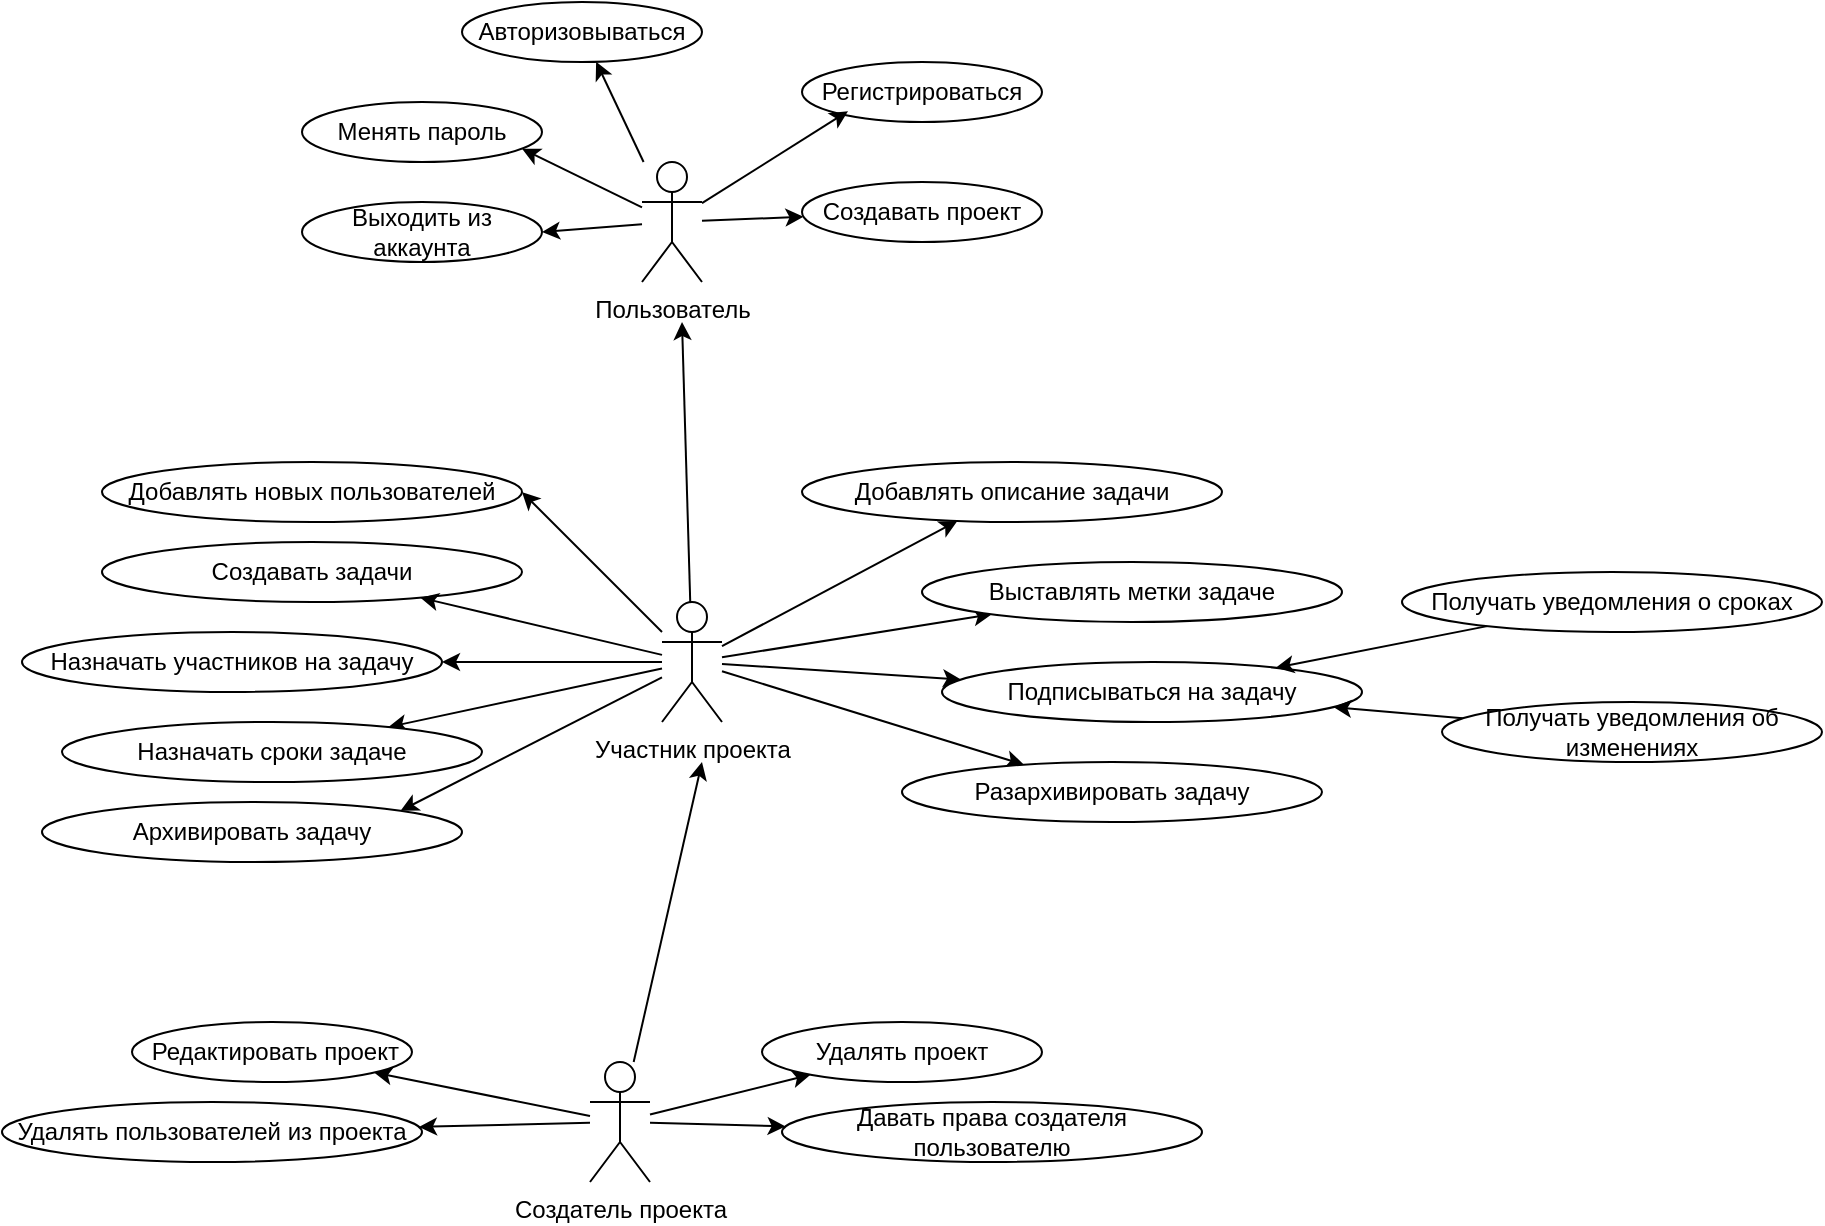 <mxfile version="24.7.17">
  <diagram name="Страница — 1" id="fwM_OGqTZLJ7lVggZXlB">
    <mxGraphModel dx="1235" dy="731" grid="1" gridSize="10" guides="1" tooltips="1" connect="1" arrows="1" fold="1" page="1" pageScale="1" pageWidth="827" pageHeight="1169" math="0" shadow="0">
      <root>
        <mxCell id="0" />
        <mxCell id="1" parent="0" />
        <mxCell id="Rf2GYXXmwgb2eZX4vFfP-1" value="Регистрироваться" style="ellipse;whiteSpace=wrap;html=1;" vertex="1" parent="1">
          <mxGeometry x="520" y="170" width="120" height="30" as="geometry" />
        </mxCell>
        <mxCell id="Rf2GYXXmwgb2eZX4vFfP-37" style="edgeStyle=none;shape=connector;rounded=0;orthogonalLoop=1;jettySize=auto;html=1;strokeColor=default;align=center;verticalAlign=middle;fontFamily=Helvetica;fontSize=11;fontColor=default;labelBackgroundColor=default;endArrow=classic;" edge="1" parent="1" source="Rf2GYXXmwgb2eZX4vFfP-2" target="Rf2GYXXmwgb2eZX4vFfP-11">
          <mxGeometry relative="1" as="geometry" />
        </mxCell>
        <mxCell id="Rf2GYXXmwgb2eZX4vFfP-38" style="edgeStyle=none;shape=connector;rounded=0;orthogonalLoop=1;jettySize=auto;html=1;strokeColor=default;align=center;verticalAlign=middle;fontFamily=Helvetica;fontSize=11;fontColor=default;labelBackgroundColor=default;endArrow=classic;" edge="1" parent="1" source="Rf2GYXXmwgb2eZX4vFfP-2" target="Rf2GYXXmwgb2eZX4vFfP-8">
          <mxGeometry relative="1" as="geometry" />
        </mxCell>
        <mxCell id="Rf2GYXXmwgb2eZX4vFfP-40" style="edgeStyle=none;shape=connector;rounded=0;orthogonalLoop=1;jettySize=auto;html=1;entryX=1;entryY=0.5;entryDx=0;entryDy=0;strokeColor=default;align=center;verticalAlign=middle;fontFamily=Helvetica;fontSize=11;fontColor=default;labelBackgroundColor=default;endArrow=classic;" edge="1" parent="1" source="Rf2GYXXmwgb2eZX4vFfP-2" target="Rf2GYXXmwgb2eZX4vFfP-10">
          <mxGeometry relative="1" as="geometry" />
        </mxCell>
        <mxCell id="Rf2GYXXmwgb2eZX4vFfP-2" value="Пользователь" style="shape=umlActor;verticalLabelPosition=bottom;verticalAlign=top;html=1;outlineConnect=0;" vertex="1" parent="1">
          <mxGeometry x="440" y="220" width="30" height="60" as="geometry" />
        </mxCell>
        <mxCell id="Rf2GYXXmwgb2eZX4vFfP-50" style="edgeStyle=none;shape=connector;rounded=0;orthogonalLoop=1;jettySize=auto;html=1;strokeColor=default;align=center;verticalAlign=middle;fontFamily=Helvetica;fontSize=11;fontColor=default;labelBackgroundColor=default;endArrow=classic;" edge="1" parent="1" source="Rf2GYXXmwgb2eZX4vFfP-7">
          <mxGeometry relative="1" as="geometry">
            <mxPoint x="470" y="520" as="targetPoint" />
          </mxGeometry>
        </mxCell>
        <mxCell id="Rf2GYXXmwgb2eZX4vFfP-56" style="edgeStyle=none;shape=connector;rounded=0;orthogonalLoop=1;jettySize=auto;html=1;strokeColor=default;align=center;verticalAlign=middle;fontFamily=Helvetica;fontSize=11;fontColor=default;labelBackgroundColor=default;endArrow=classic;" edge="1" parent="1" source="Rf2GYXXmwgb2eZX4vFfP-7" target="Rf2GYXXmwgb2eZX4vFfP-12">
          <mxGeometry relative="1" as="geometry" />
        </mxCell>
        <mxCell id="Rf2GYXXmwgb2eZX4vFfP-57" style="edgeStyle=none;shape=connector;rounded=0;orthogonalLoop=1;jettySize=auto;html=1;strokeColor=default;align=center;verticalAlign=middle;fontFamily=Helvetica;fontSize=11;fontColor=default;labelBackgroundColor=default;endArrow=classic;" edge="1" parent="1" source="Rf2GYXXmwgb2eZX4vFfP-7" target="Rf2GYXXmwgb2eZX4vFfP-13">
          <mxGeometry relative="1" as="geometry" />
        </mxCell>
        <mxCell id="Rf2GYXXmwgb2eZX4vFfP-58" style="edgeStyle=none;shape=connector;rounded=0;orthogonalLoop=1;jettySize=auto;html=1;strokeColor=default;align=center;verticalAlign=middle;fontFamily=Helvetica;fontSize=11;fontColor=default;labelBackgroundColor=default;endArrow=classic;" edge="1" parent="1" source="Rf2GYXXmwgb2eZX4vFfP-7" target="Rf2GYXXmwgb2eZX4vFfP-20">
          <mxGeometry relative="1" as="geometry" />
        </mxCell>
        <mxCell id="Rf2GYXXmwgb2eZX4vFfP-64" style="edgeStyle=none;shape=connector;rounded=0;orthogonalLoop=1;jettySize=auto;html=1;strokeColor=default;align=center;verticalAlign=middle;fontFamily=Helvetica;fontSize=11;fontColor=default;labelBackgroundColor=default;endArrow=classic;" edge="1" parent="1" source="Rf2GYXXmwgb2eZX4vFfP-7" target="Rf2GYXXmwgb2eZX4vFfP-63">
          <mxGeometry relative="1" as="geometry" />
        </mxCell>
        <mxCell id="Rf2GYXXmwgb2eZX4vFfP-7" value="Создатель проекта" style="shape=umlActor;verticalLabelPosition=bottom;verticalAlign=top;html=1;outlineConnect=0;" vertex="1" parent="1">
          <mxGeometry x="414" y="670" width="30" height="60" as="geometry" />
        </mxCell>
        <mxCell id="Rf2GYXXmwgb2eZX4vFfP-8" value="Авторизовываться" style="ellipse;whiteSpace=wrap;html=1;" vertex="1" parent="1">
          <mxGeometry x="350" y="140" width="120" height="30" as="geometry" />
        </mxCell>
        <mxCell id="Rf2GYXXmwgb2eZX4vFfP-9" value="Менять пароль" style="ellipse;whiteSpace=wrap;html=1;" vertex="1" parent="1">
          <mxGeometry x="270" y="190" width="120" height="30" as="geometry" />
        </mxCell>
        <mxCell id="Rf2GYXXmwgb2eZX4vFfP-10" value="Выходить из аккаунта" style="ellipse;whiteSpace=wrap;html=1;" vertex="1" parent="1">
          <mxGeometry x="270" y="240" width="120" height="30" as="geometry" />
        </mxCell>
        <mxCell id="Rf2GYXXmwgb2eZX4vFfP-11" value="Создавать проект" style="ellipse;whiteSpace=wrap;html=1;" vertex="1" parent="1">
          <mxGeometry x="520" y="230" width="120" height="30" as="geometry" />
        </mxCell>
        <mxCell id="Rf2GYXXmwgb2eZX4vFfP-12" value="Удалять пользователей из проекта" style="ellipse;whiteSpace=wrap;html=1;" vertex="1" parent="1">
          <mxGeometry x="120" y="690" width="210" height="30" as="geometry" />
        </mxCell>
        <mxCell id="Rf2GYXXmwgb2eZX4vFfP-13" value="&amp;nbsp;Редактировать проект" style="ellipse;whiteSpace=wrap;html=1;" vertex="1" parent="1">
          <mxGeometry x="185" y="650" width="140" height="30" as="geometry" />
        </mxCell>
        <mxCell id="Rf2GYXXmwgb2eZX4vFfP-14" value="Добавлять новых пользователей" style="ellipse;whiteSpace=wrap;html=1;" vertex="1" parent="1">
          <mxGeometry x="170" y="370" width="210" height="30" as="geometry" />
        </mxCell>
        <mxCell id="Rf2GYXXmwgb2eZX4vFfP-41" style="edgeStyle=none;shape=connector;rounded=0;orthogonalLoop=1;jettySize=auto;html=1;strokeColor=default;align=center;verticalAlign=middle;fontFamily=Helvetica;fontSize=11;fontColor=default;labelBackgroundColor=default;endArrow=classic;" edge="1" parent="1" source="Rf2GYXXmwgb2eZX4vFfP-15">
          <mxGeometry relative="1" as="geometry">
            <mxPoint x="460" y="300" as="targetPoint" />
          </mxGeometry>
        </mxCell>
        <mxCell id="Rf2GYXXmwgb2eZX4vFfP-42" style="edgeStyle=none;shape=connector;rounded=0;orthogonalLoop=1;jettySize=auto;html=1;entryX=1;entryY=0.5;entryDx=0;entryDy=0;strokeColor=default;align=center;verticalAlign=middle;fontFamily=Helvetica;fontSize=11;fontColor=default;labelBackgroundColor=default;endArrow=classic;" edge="1" parent="1" source="Rf2GYXXmwgb2eZX4vFfP-15" target="Rf2GYXXmwgb2eZX4vFfP-14">
          <mxGeometry relative="1" as="geometry" />
        </mxCell>
        <mxCell id="Rf2GYXXmwgb2eZX4vFfP-44" style="edgeStyle=none;shape=connector;rounded=0;orthogonalLoop=1;jettySize=auto;html=1;strokeColor=default;align=center;verticalAlign=middle;fontFamily=Helvetica;fontSize=11;fontColor=default;labelBackgroundColor=default;endArrow=classic;" edge="1" parent="1" source="Rf2GYXXmwgb2eZX4vFfP-15" target="Rf2GYXXmwgb2eZX4vFfP-22">
          <mxGeometry relative="1" as="geometry" />
        </mxCell>
        <mxCell id="Rf2GYXXmwgb2eZX4vFfP-47" style="edgeStyle=none;shape=connector;rounded=0;orthogonalLoop=1;jettySize=auto;html=1;strokeColor=default;align=center;verticalAlign=middle;fontFamily=Helvetica;fontSize=11;fontColor=default;labelBackgroundColor=default;endArrow=classic;" edge="1" parent="1" source="Rf2GYXXmwgb2eZX4vFfP-15" target="Rf2GYXXmwgb2eZX4vFfP-25">
          <mxGeometry relative="1" as="geometry" />
        </mxCell>
        <mxCell id="Rf2GYXXmwgb2eZX4vFfP-48" style="edgeStyle=none;shape=connector;rounded=0;orthogonalLoop=1;jettySize=auto;html=1;strokeColor=default;align=center;verticalAlign=middle;fontFamily=Helvetica;fontSize=11;fontColor=default;labelBackgroundColor=default;endArrow=classic;" edge="1" parent="1" source="Rf2GYXXmwgb2eZX4vFfP-15" target="Rf2GYXXmwgb2eZX4vFfP-27">
          <mxGeometry relative="1" as="geometry" />
        </mxCell>
        <mxCell id="Rf2GYXXmwgb2eZX4vFfP-49" style="edgeStyle=none;shape=connector;rounded=0;orthogonalLoop=1;jettySize=auto;html=1;strokeColor=default;align=center;verticalAlign=middle;fontFamily=Helvetica;fontSize=11;fontColor=default;labelBackgroundColor=default;endArrow=classic;" edge="1" parent="1" source="Rf2GYXXmwgb2eZX4vFfP-15" target="Rf2GYXXmwgb2eZX4vFfP-26">
          <mxGeometry relative="1" as="geometry" />
        </mxCell>
        <mxCell id="Rf2GYXXmwgb2eZX4vFfP-60" style="edgeStyle=none;shape=connector;rounded=0;orthogonalLoop=1;jettySize=auto;html=1;entryX=1;entryY=0;entryDx=0;entryDy=0;strokeColor=default;align=center;verticalAlign=middle;fontFamily=Helvetica;fontSize=11;fontColor=default;labelBackgroundColor=default;endArrow=classic;" edge="1" parent="1" source="Rf2GYXXmwgb2eZX4vFfP-15" target="Rf2GYXXmwgb2eZX4vFfP-59">
          <mxGeometry relative="1" as="geometry" />
        </mxCell>
        <mxCell id="Rf2GYXXmwgb2eZX4vFfP-62" style="edgeStyle=none;shape=connector;rounded=0;orthogonalLoop=1;jettySize=auto;html=1;strokeColor=default;align=center;verticalAlign=middle;fontFamily=Helvetica;fontSize=11;fontColor=default;labelBackgroundColor=default;endArrow=classic;" edge="1" parent="1" source="Rf2GYXXmwgb2eZX4vFfP-15" target="Rf2GYXXmwgb2eZX4vFfP-61">
          <mxGeometry relative="1" as="geometry" />
        </mxCell>
        <mxCell id="Rf2GYXXmwgb2eZX4vFfP-15" value="Участник проекта" style="shape=umlActor;verticalLabelPosition=bottom;verticalAlign=top;html=1;outlineConnect=0;" vertex="1" parent="1">
          <mxGeometry x="450" y="440" width="30" height="60" as="geometry" />
        </mxCell>
        <mxCell id="Rf2GYXXmwgb2eZX4vFfP-20" value="Удалять проект" style="ellipse;whiteSpace=wrap;html=1;" vertex="1" parent="1">
          <mxGeometry x="500" y="650" width="140" height="30" as="geometry" />
        </mxCell>
        <mxCell id="Rf2GYXXmwgb2eZX4vFfP-21" value="Создавать задачи" style="ellipse;whiteSpace=wrap;html=1;" vertex="1" parent="1">
          <mxGeometry x="170" y="410" width="210" height="30" as="geometry" />
        </mxCell>
        <mxCell id="Rf2GYXXmwgb2eZX4vFfP-22" value="Назначать участников на задачу" style="ellipse;whiteSpace=wrap;html=1;" vertex="1" parent="1">
          <mxGeometry x="130" y="455" width="210" height="30" as="geometry" />
        </mxCell>
        <mxCell id="Rf2GYXXmwgb2eZX4vFfP-23" value="Добавлять описание задачи" style="ellipse;whiteSpace=wrap;html=1;" vertex="1" parent="1">
          <mxGeometry x="520" y="370" width="210" height="30" as="geometry" />
        </mxCell>
        <mxCell id="Rf2GYXXmwgb2eZX4vFfP-25" value="Выставлять метки задаче" style="ellipse;whiteSpace=wrap;html=1;" vertex="1" parent="1">
          <mxGeometry x="580" y="420" width="210" height="30" as="geometry" />
        </mxCell>
        <mxCell id="Rf2GYXXmwgb2eZX4vFfP-26" value="Назначать сроки задаче" style="ellipse;whiteSpace=wrap;html=1;" vertex="1" parent="1">
          <mxGeometry x="150" y="500" width="210" height="30" as="geometry" />
        </mxCell>
        <mxCell id="Rf2GYXXmwgb2eZX4vFfP-27" value="Подписываться на задачу" style="ellipse;whiteSpace=wrap;html=1;" vertex="1" parent="1">
          <mxGeometry x="590" y="470" width="210" height="30" as="geometry" />
        </mxCell>
        <mxCell id="Rf2GYXXmwgb2eZX4vFfP-35" value="" style="endArrow=classic;html=1;rounded=0;strokeColor=default;align=center;verticalAlign=middle;fontFamily=Helvetica;fontSize=11;fontColor=default;labelBackgroundColor=default;entryX=0.192;entryY=0.819;entryDx=0;entryDy=0;entryPerimeter=0;" edge="1" parent="1" source="Rf2GYXXmwgb2eZX4vFfP-2" target="Rf2GYXXmwgb2eZX4vFfP-1">
          <mxGeometry width="50" height="50" relative="1" as="geometry">
            <mxPoint x="500" y="250" as="sourcePoint" />
            <mxPoint x="500" y="200" as="targetPoint" />
          </mxGeometry>
        </mxCell>
        <mxCell id="Rf2GYXXmwgb2eZX4vFfP-39" style="edgeStyle=none;shape=connector;rounded=0;orthogonalLoop=1;jettySize=auto;html=1;entryX=0.917;entryY=0.781;entryDx=0;entryDy=0;entryPerimeter=0;strokeColor=default;align=center;verticalAlign=middle;fontFamily=Helvetica;fontSize=11;fontColor=default;labelBackgroundColor=default;endArrow=classic;" edge="1" parent="1" source="Rf2GYXXmwgb2eZX4vFfP-2" target="Rf2GYXXmwgb2eZX4vFfP-9">
          <mxGeometry relative="1" as="geometry" />
        </mxCell>
        <mxCell id="Rf2GYXXmwgb2eZX4vFfP-43" style="edgeStyle=none;shape=connector;rounded=0;orthogonalLoop=1;jettySize=auto;html=1;strokeColor=default;align=center;verticalAlign=middle;fontFamily=Helvetica;fontSize=11;fontColor=default;labelBackgroundColor=default;endArrow=classic;" edge="1" parent="1" source="Rf2GYXXmwgb2eZX4vFfP-15" target="Rf2GYXXmwgb2eZX4vFfP-21">
          <mxGeometry relative="1" as="geometry" />
        </mxCell>
        <mxCell id="Rf2GYXXmwgb2eZX4vFfP-46" style="edgeStyle=none;shape=connector;rounded=0;orthogonalLoop=1;jettySize=auto;html=1;strokeColor=default;align=center;verticalAlign=middle;fontFamily=Helvetica;fontSize=11;fontColor=default;labelBackgroundColor=default;endArrow=classic;" edge="1" parent="1" source="Rf2GYXXmwgb2eZX4vFfP-15" target="Rf2GYXXmwgb2eZX4vFfP-23">
          <mxGeometry relative="1" as="geometry" />
        </mxCell>
        <mxCell id="Rf2GYXXmwgb2eZX4vFfP-52" style="edgeStyle=none;shape=connector;rounded=0;orthogonalLoop=1;jettySize=auto;html=1;strokeColor=default;align=center;verticalAlign=middle;fontFamily=Helvetica;fontSize=11;fontColor=default;labelBackgroundColor=default;endArrow=classic;" edge="1" parent="1" source="Rf2GYXXmwgb2eZX4vFfP-51" target="Rf2GYXXmwgb2eZX4vFfP-27">
          <mxGeometry relative="1" as="geometry" />
        </mxCell>
        <mxCell id="Rf2GYXXmwgb2eZX4vFfP-51" value="Получать уведомления о сроках" style="ellipse;whiteSpace=wrap;html=1;" vertex="1" parent="1">
          <mxGeometry x="820" y="425" width="210" height="30" as="geometry" />
        </mxCell>
        <mxCell id="Rf2GYXXmwgb2eZX4vFfP-54" style="edgeStyle=none;shape=connector;rounded=0;orthogonalLoop=1;jettySize=auto;html=1;strokeColor=default;align=center;verticalAlign=middle;fontFamily=Helvetica;fontSize=11;fontColor=default;labelBackgroundColor=default;endArrow=classic;" edge="1" parent="1" source="Rf2GYXXmwgb2eZX4vFfP-53" target="Rf2GYXXmwgb2eZX4vFfP-27">
          <mxGeometry relative="1" as="geometry" />
        </mxCell>
        <mxCell id="Rf2GYXXmwgb2eZX4vFfP-53" value="Получать уведомления об изменениях" style="ellipse;whiteSpace=wrap;html=1;" vertex="1" parent="1">
          <mxGeometry x="840" y="490" width="190" height="30" as="geometry" />
        </mxCell>
        <mxCell id="Rf2GYXXmwgb2eZX4vFfP-59" value="Архивировать задачу" style="ellipse;whiteSpace=wrap;html=1;" vertex="1" parent="1">
          <mxGeometry x="140" y="540" width="210" height="30" as="geometry" />
        </mxCell>
        <mxCell id="Rf2GYXXmwgb2eZX4vFfP-61" value="Разархивировать задачу" style="ellipse;whiteSpace=wrap;html=1;" vertex="1" parent="1">
          <mxGeometry x="570" y="520" width="210" height="30" as="geometry" />
        </mxCell>
        <mxCell id="Rf2GYXXmwgb2eZX4vFfP-63" value="Давать права создателя пользователю" style="ellipse;whiteSpace=wrap;html=1;" vertex="1" parent="1">
          <mxGeometry x="510" y="690" width="210" height="30" as="geometry" />
        </mxCell>
      </root>
    </mxGraphModel>
  </diagram>
</mxfile>
